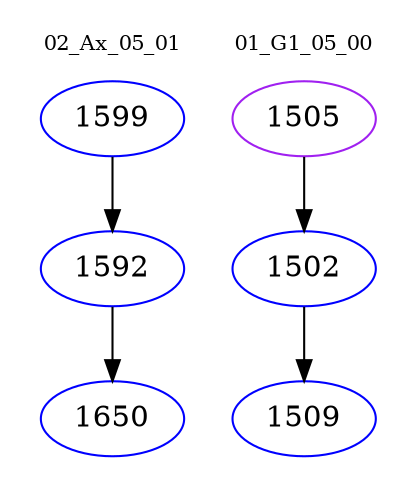 digraph{
subgraph cluster_0 {
color = white
label = "02_Ax_05_01";
fontsize=10;
T0_1599 [label="1599", color="blue"]
T0_1599 -> T0_1592 [color="black"]
T0_1592 [label="1592", color="blue"]
T0_1592 -> T0_1650 [color="black"]
T0_1650 [label="1650", color="blue"]
}
subgraph cluster_1 {
color = white
label = "01_G1_05_00";
fontsize=10;
T1_1505 [label="1505", color="purple"]
T1_1505 -> T1_1502 [color="black"]
T1_1502 [label="1502", color="blue"]
T1_1502 -> T1_1509 [color="black"]
T1_1509 [label="1509", color="blue"]
}
}

